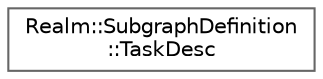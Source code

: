 digraph "Graphical Class Hierarchy"
{
 // LATEX_PDF_SIZE
  bgcolor="transparent";
  edge [fontname=Helvetica,fontsize=10,labelfontname=Helvetica,labelfontsize=10];
  node [fontname=Helvetica,fontsize=10,shape=box,height=0.2,width=0.4];
  rankdir="LR";
  Node0 [id="Node000000",label="Realm::SubgraphDefinition\l::TaskDesc",height=0.2,width=0.4,color="grey40", fillcolor="white", style="filled",URL="$structRealm_1_1SubgraphDefinition_1_1TaskDesc.html",tooltip=" "];
}
